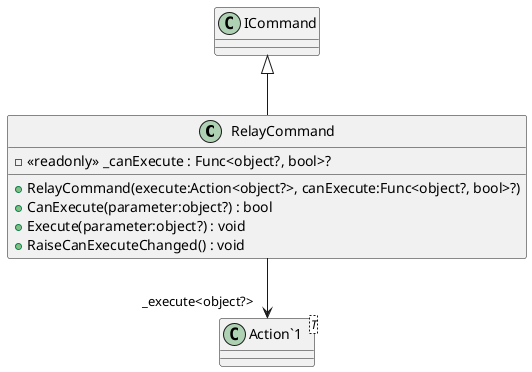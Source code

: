 @startuml
class RelayCommand {
    - <<readonly>> _canExecute : Func<object?, bool>?
    + RelayCommand(execute:Action<object?>, canExecute:Func<object?, bool>?)
    + CanExecute(parameter:object?) : bool
    + Execute(parameter:object?) : void
    + RaiseCanExecuteChanged() : void
}
class "Action`1"<T> {
}
ICommand <|-- RelayCommand
RelayCommand --> "_execute<object?>" "Action`1"
@enduml
